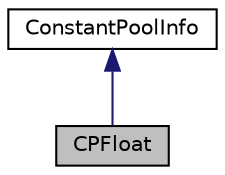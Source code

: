digraph "CPFloat"
{
 // LATEX_PDF_SIZE
  edge [fontname="Helvetica",fontsize="10",labelfontname="Helvetica",labelfontsize="10"];
  node [fontname="Helvetica",fontsize="10",shape=record];
  Node1 [label="CPFloat",height=0.2,width=0.4,color="black", fillcolor="grey75", style="filled", fontcolor="black",tooltip="Estrutura usada para representar um float."];
  Node2 -> Node1 [dir="back",color="midnightblue",fontsize="10",style="solid",fontname="Helvetica"];
  Node2 [label="ConstantPoolInfo",height=0.2,width=0.4,color="black", fillcolor="white", style="filled",URL="$struct_constant_pool_info.html",tooltip="Estrutura base de todos os constant Pool."];
}
